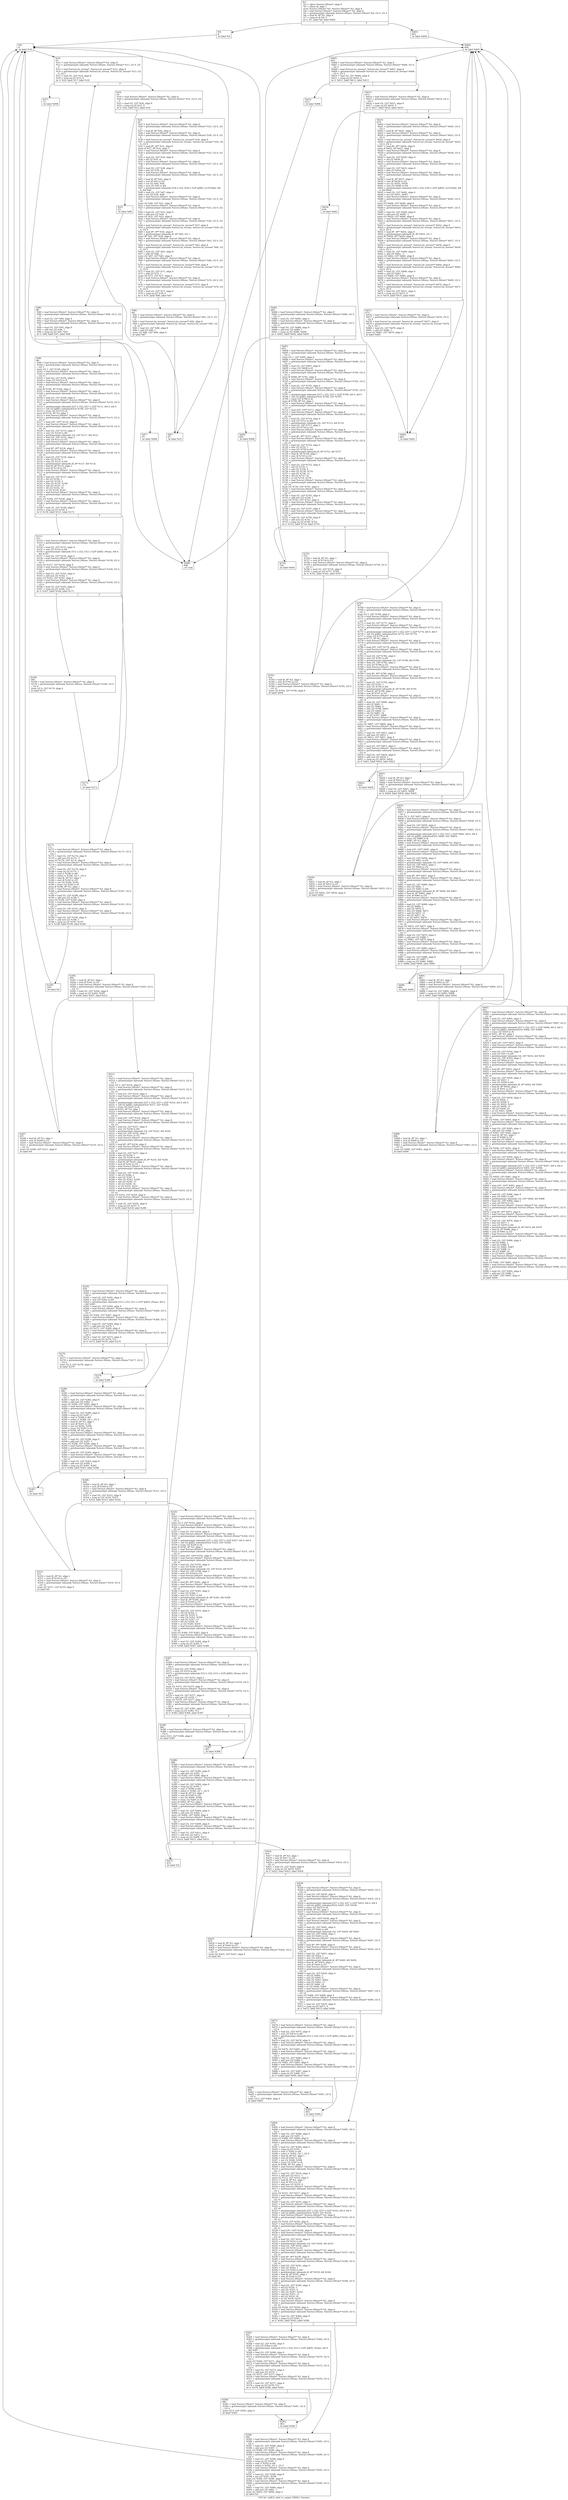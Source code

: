 digraph "CFG for 'unRLE_obuf_to_output_SMALL' function" {
	label="CFG for 'unRLE_obuf_to_output_SMALL' function";

	Node0x114fbe0 [shape=record,label="{%1:\l  %2 = alloca %struct.DState*, align 8\l  %3 = alloca i8, align 1\l  store %struct.DState* %0, %struct.DState** %2, align 8\l  %4 = load %struct.DState*, %struct.DState** %2, align 8\l  %5 = getelementptr inbounds %struct.DState, %struct.DState* %4, i32 0, i32 4\l  %6 = load i8, i8* %5, align 4\l  %7 = icmp ne i8 %6, 0\l  br i1 %7, label %8, label %603\l|{<s0>T|<s1>F}}"];
	Node0x114fbe0:s0 -> Node0x114ff30;
	Node0x114fbe0:s1 -> Node0x114ff80;
	Node0x114ff30 [shape=record,label="{%8:\l8:                                                \l  br label %9\l}"];
	Node0x114ff30 -> Node0x114fd70;
	Node0x114fd70 [shape=record,label="{%9:\l9:                                                \l  br label %10\l}"];
	Node0x114fd70 -> Node0x1150150;
	Node0x1150150 [shape=record,label="{%10:\l10:                                               \l  %11 = load %struct.DState*, %struct.DState** %2, align 8\l  %12 = getelementptr inbounds %struct.DState, %struct.DState* %11, i32 0, i32\l... 0\l  %13 = load %struct.bz_stream*, %struct.bz_stream** %12, align 8\l  %14 = getelementptr inbounds %struct.bz_stream, %struct.bz_stream* %13, i32\l... 0, i32 5\l  %15 = load i32, i32* %14, align 8\l  %16 = icmp eq i32 %15, 0\l  br i1 %16, label %17, label %18\l|{<s0>T|<s1>F}}"];
	Node0x1150150:s0 -> Node0x1151a80;
	Node0x1150150:s1 -> Node0x1151ad0;
	Node0x1151a80 [shape=record,label="{%17:\l17:                                               \l  br label %998\l}"];
	Node0x1151a80 -> Node0x1151b20;
	Node0x1151ad0 [shape=record,label="{%18:\l18:                                               \l  %19 = load %struct.DState*, %struct.DState** %2, align 8\l  %20 = getelementptr inbounds %struct.DState, %struct.DState* %19, i32 0, i32\l... 3\l  %21 = load i32, i32* %20, align 8\l  %22 = icmp eq i32 %21, 0\l  br i1 %22, label %23, label %24\l|{<s0>T|<s1>F}}"];
	Node0x1151ad0:s0 -> Node0x1151da0;
	Node0x1151ad0:s1 -> Node0x1151df0;
	Node0x1151da0 [shape=record,label="{%23:\l23:                                               \l  br label %88\l}"];
	Node0x1151da0 -> Node0x1151ed0;
	Node0x1151df0 [shape=record,label="{%24:\l24:                                               \l  %25 = load %struct.DState*, %struct.DState** %2, align 8\l  %26 = getelementptr inbounds %struct.DState, %struct.DState* %25, i32 0, i32\l... 2\l  %27 = load i8, i8* %26, align 4\l  %28 = load %struct.DState*, %struct.DState** %2, align 8\l  %29 = getelementptr inbounds %struct.DState, %struct.DState* %28, i32 0, i32\l... 0\l  %30 = load %struct.bz_stream*, %struct.bz_stream** %29, align 8\l  %31 = getelementptr inbounds %struct.bz_stream, %struct.bz_stream* %30, i32\l... 0, i32 4\l  %32 = load i8*, i8** %31, align 8\l  store i8 %27, i8* %32, align 1\l  %33 = load %struct.DState*, %struct.DState** %2, align 8\l  %34 = getelementptr inbounds %struct.DState, %struct.DState* %33, i32 0, i32\l... 25\l  %35 = load i32, i32* %34, align 8\l  %36 = shl i32 %35, 8\l  %37 = load %struct.DState*, %struct.DState** %2, align 8\l  %38 = getelementptr inbounds %struct.DState, %struct.DState* %37, i32 0, i32\l... 25\l  %39 = load i32, i32* %38, align 8\l  %40 = lshr i32 %39, 24\l  %41 = load %struct.DState*, %struct.DState** %2, align 8\l  %42 = getelementptr inbounds %struct.DState, %struct.DState* %41, i32 0, i32\l... 2\l  %43 = load i8, i8* %42, align 4\l  %44 = zext i8 %43 to i32\l  %45 = xor i32 %40, %44\l  %46 = zext i32 %45 to i64\l  %47 = getelementptr inbounds [256 x i32], [256 x i32]* @BZ2_crc32Table, i64\l... 0, i64 %46\l  %48 = load i32, i32* %47, align 4\l  %49 = xor i32 %36, %48\l  %50 = load %struct.DState*, %struct.DState** %2, align 8\l  %51 = getelementptr inbounds %struct.DState, %struct.DState* %50, i32 0, i32\l... 25\l  store i32 %49, i32* %51, align 8\l  %52 = load %struct.DState*, %struct.DState** %2, align 8\l  %53 = getelementptr inbounds %struct.DState, %struct.DState* %52, i32 0, i32\l... 3\l  %54 = load i32, i32* %53, align 8\l  %55 = add nsw i32 %54, -1\l  store i32 %55, i32* %53, align 8\l  %56 = load %struct.DState*, %struct.DState** %2, align 8\l  %57 = getelementptr inbounds %struct.DState, %struct.DState* %56, i32 0, i32\l... 0\l  %58 = load %struct.bz_stream*, %struct.bz_stream** %57, align 8\l  %59 = getelementptr inbounds %struct.bz_stream, %struct.bz_stream* %58, i32\l... 0, i32 4\l  %60 = load i8*, i8** %59, align 8\l  %61 = getelementptr inbounds i8, i8* %60, i32 1\l  store i8* %61, i8** %59, align 8\l  %62 = load %struct.DState*, %struct.DState** %2, align 8\l  %63 = getelementptr inbounds %struct.DState, %struct.DState* %62, i32 0, i32\l... 0\l  %64 = load %struct.bz_stream*, %struct.bz_stream** %63, align 8\l  %65 = getelementptr inbounds %struct.bz_stream, %struct.bz_stream* %64, i32\l... 0, i32 5\l  %66 = load i32, i32* %65, align 8\l  %67 = add i32 %66, -1\l  store i32 %67, i32* %65, align 8\l  %68 = load %struct.DState*, %struct.DState** %2, align 8\l  %69 = getelementptr inbounds %struct.DState, %struct.DState* %68, i32 0, i32\l... 0\l  %70 = load %struct.bz_stream*, %struct.bz_stream** %69, align 8\l  %71 = getelementptr inbounds %struct.bz_stream, %struct.bz_stream* %70, i32\l... 0, i32 6\l  %72 = load i32, i32* %71, align 4\l  %73 = add i32 %72, 1\l  store i32 %73, i32* %71, align 4\l  %74 = load %struct.DState*, %struct.DState** %2, align 8\l  %75 = getelementptr inbounds %struct.DState, %struct.DState* %74, i32 0, i32\l... 0\l  %76 = load %struct.bz_stream*, %struct.bz_stream** %75, align 8\l  %77 = getelementptr inbounds %struct.bz_stream, %struct.bz_stream* %76, i32\l... 0, i32 6\l  %78 = load i32, i32* %77, align 4\l  %79 = icmp eq i32 %78, 0\l  br i1 %79, label %80, label %87\l|{<s0>T|<s1>F}}"];
	Node0x1151df0:s0 -> Node0x1153c00;
	Node0x1151df0:s1 -> Node0x1153c50;
	Node0x1153c00 [shape=record,label="{%80:\l80:                                               \l  %81 = load %struct.DState*, %struct.DState** %2, align 8\l  %82 = getelementptr inbounds %struct.DState, %struct.DState* %81, i32 0, i32\l... 0\l  %83 = load %struct.bz_stream*, %struct.bz_stream** %82, align 8\l  %84 = getelementptr inbounds %struct.bz_stream, %struct.bz_stream* %83, i32\l... 0, i32 7\l  %85 = load i32, i32* %84, align 8\l  %86 = add i32 %85, 1\l  store i32 %86, i32* %84, align 8\l  br label %87\l}"];
	Node0x1153c00 -> Node0x1153c50;
	Node0x1153c50 [shape=record,label="{%87:\l87:                                               \l  br label %10\l}"];
	Node0x1153c50 -> Node0x1150150;
	Node0x1151ed0 [shape=record,label="{%88:\l88:                                               \l  %89 = load %struct.DState*, %struct.DState** %2, align 8\l  %90 = getelementptr inbounds %struct.DState, %struct.DState* %89, i32 0, i32\l... 17\l  %91 = load i32, i32* %90, align 4\l  %92 = load %struct.DState*, %struct.DState** %2, align 8\l  %93 = getelementptr inbounds %struct.DState, %struct.DState* %92, i32 0, i32\l... 51\l  %94 = load i32, i32* %93, align 8\l  %95 = add nsw i32 %94, 1\l  %96 = icmp eq i32 %91, %95\l  br i1 %96, label %97, label %98\l|{<s0>T|<s1>F}}"];
	Node0x1151ed0:s0 -> Node0x11544e0;
	Node0x1151ed0:s1 -> Node0x1154530;
	Node0x11544e0 [shape=record,label="{%97:\l97:                                               \l  br label %998\l}"];
	Node0x11544e0 -> Node0x1151b20;
	Node0x1154530 [shape=record,label="{%98:\l98:                                               \l  %99 = load %struct.DState*, %struct.DState** %2, align 8\l  %100 = getelementptr inbounds %struct.DState, %struct.DState* %99, i32 0,\l... i32 3\l  store i32 1, i32* %100, align 8\l  %101 = load %struct.DState*, %struct.DState** %2, align 8\l  %102 = getelementptr inbounds %struct.DState, %struct.DState* %101, i32 0,\l... i32 15\l  %103 = load i32, i32* %102, align 8\l  %104 = trunc i32 %103 to i8\l  %105 = load %struct.DState*, %struct.DState** %2, align 8\l  %106 = getelementptr inbounds %struct.DState, %struct.DState* %105, i32 0,\l... i32 2\l  store i8 %104, i8* %106, align 4\l  %107 = load %struct.DState*, %struct.DState** %2, align 8\l  %108 = getelementptr inbounds %struct.DState, %struct.DState* %107, i32 0,\l... i32 14\l  %109 = load i32, i32* %108, align 4\l  %110 = load %struct.DState*, %struct.DState** %2, align 8\l  %111 = getelementptr inbounds %struct.DState, %struct.DState* %110, i32 0,\l... i32 18\l  %112 = getelementptr inbounds [257 x i32], [257 x i32]* %111, i64 0, i64 0\l  %113 = call i32 @BZ2_indexIntoF(i32 %109, i32* %112)\l  %114 = trunc i32 %113 to i8\l  store i8 %114, i8* %3, align 1\l  %115 = load %struct.DState*, %struct.DState** %2, align 8\l  %116 = getelementptr inbounds %struct.DState, %struct.DState* %115, i32 0,\l... i32 21\l  %117 = load i16*, i16** %116, align 8\l  %118 = load %struct.DState*, %struct.DState** %2, align 8\l  %119 = getelementptr inbounds %struct.DState, %struct.DState* %118, i32 0,\l... i32 14\l  %120 = load i32, i32* %119, align 4\l  %121 = zext i32 %120 to i64\l  %122 = getelementptr inbounds i16, i16* %117, i64 %121\l  %123 = load i16, i16* %122, align 2\l  %124 = zext i16 %123 to i32\l  %125 = load %struct.DState*, %struct.DState** %2, align 8\l  %126 = getelementptr inbounds %struct.DState, %struct.DState* %125, i32 0,\l... i32 22\l  %127 = load i8*, i8** %126, align 8\l  %128 = load %struct.DState*, %struct.DState** %2, align 8\l  %129 = getelementptr inbounds %struct.DState, %struct.DState* %128, i32 0,\l... i32 14\l  %130 = load i32, i32* %129, align 4\l  %131 = lshr i32 %130, 1\l  %132 = zext i32 %131 to i64\l  %133 = getelementptr inbounds i8, i8* %127, i64 %132\l  %134 = load i8, i8* %133, align 1\l  %135 = zext i8 %134 to i32\l  %136 = load %struct.DState*, %struct.DState** %2, align 8\l  %137 = getelementptr inbounds %struct.DState, %struct.DState* %136, i32 0,\l... i32 14\l  %138 = load i32, i32* %137, align 4\l  %139 = shl i32 %138, 2\l  %140 = and i32 %139, 4\l  %141 = lshr i32 %135, %140\l  %142 = and i32 %141, 15\l  %143 = shl i32 %142, 16\l  %144 = or i32 %124, %143\l  %145 = load %struct.DState*, %struct.DState** %2, align 8\l  %146 = getelementptr inbounds %struct.DState, %struct.DState* %145, i32 0,\l... i32 14\l  store i32 %144, i32* %146, align 4\l  %147 = load %struct.DState*, %struct.DState** %2, align 8\l  %148 = getelementptr inbounds %struct.DState, %struct.DState* %147, i32 0,\l... i32 5\l  %149 = load i32, i32* %148, align 8\l  %150 = icmp eq i32 %149, 0\l  br i1 %150, label %151, label %172\l|{<s0>T|<s1>F}}"];
	Node0x1154530:s0 -> Node0x1156890;
	Node0x1154530:s1 -> Node0x11568e0;
	Node0x1156890 [shape=record,label="{%151:\l151:                                              \l  %152 = load %struct.DState*, %struct.DState** %2, align 8\l  %153 = getelementptr inbounds %struct.DState, %struct.DState* %152, i32 0,\l... i32 6\l  %154 = load i32, i32* %153, align 4\l  %155 = sext i32 %154 to i64\l  %156 = getelementptr inbounds [512 x i32], [512 x i32]* @BZ2_rNums, i64 0,\l... i64 %155\l  %157 = load i32, i32* %156, align 4\l  %158 = load %struct.DState*, %struct.DState** %2, align 8\l  %159 = getelementptr inbounds %struct.DState, %struct.DState* %158, i32 0,\l... i32 5\l  store i32 %157, i32* %159, align 8\l  %160 = load %struct.DState*, %struct.DState** %2, align 8\l  %161 = getelementptr inbounds %struct.DState, %struct.DState* %160, i32 0,\l... i32 6\l  %162 = load i32, i32* %161, align 4\l  %163 = add nsw i32 %162, 1\l  store i32 %163, i32* %161, align 4\l  %164 = load %struct.DState*, %struct.DState** %2, align 8\l  %165 = getelementptr inbounds %struct.DState, %struct.DState* %164, i32 0,\l... i32 6\l  %166 = load i32, i32* %165, align 4\l  %167 = icmp eq i32 %166, 512\l  br i1 %167, label %168, label %171\l|{<s0>T|<s1>F}}"];
	Node0x1156890:s0 -> Node0x1157220;
	Node0x1156890:s1 -> Node0x1157270;
	Node0x1157220 [shape=record,label="{%168:\l168:                                              \l  %169 = load %struct.DState*, %struct.DState** %2, align 8\l  %170 = getelementptr inbounds %struct.DState, %struct.DState* %169, i32 0,\l... i32 6\l  store i32 0, i32* %170, align 4\l  br label %171\l}"];
	Node0x1157220 -> Node0x1157270;
	Node0x1157270 [shape=record,label="{%171:\l171:                                              \l  br label %172\l}"];
	Node0x1157270 -> Node0x11568e0;
	Node0x11568e0 [shape=record,label="{%172:\l172:                                              \l  %173 = load %struct.DState*, %struct.DState** %2, align 8\l  %174 = getelementptr inbounds %struct.DState, %struct.DState* %173, i32 0,\l... i32 5\l  %175 = load i32, i32* %174, align 8\l  %176 = add nsw i32 %175, -1\l  store i32 %176, i32* %174, align 8\l  %177 = load %struct.DState*, %struct.DState** %2, align 8\l  %178 = getelementptr inbounds %struct.DState, %struct.DState* %177, i32 0,\l... i32 5\l  %179 = load i32, i32* %178, align 8\l  %180 = icmp eq i32 %179, 1\l  %181 = zext i1 %180 to i64\l  %182 = select i1 %180, i32 1, i32 0\l  %183 = load i8, i8* %3, align 1\l  %184 = zext i8 %183 to i32\l  %185 = xor i32 %184, %182\l  %186 = trunc i32 %185 to i8\l  store i8 %186, i8* %3, align 1\l  %187 = load %struct.DState*, %struct.DState** %2, align 8\l  %188 = getelementptr inbounds %struct.DState, %struct.DState* %187, i32 0,\l... i32 17\l  %189 = load i32, i32* %188, align 4\l  %190 = add nsw i32 %189, 1\l  store i32 %190, i32* %188, align 4\l  %191 = load %struct.DState*, %struct.DState** %2, align 8\l  %192 = getelementptr inbounds %struct.DState, %struct.DState* %191, i32 0,\l... i32 17\l  %193 = load i32, i32* %192, align 4\l  %194 = load %struct.DState*, %struct.DState** %2, align 8\l  %195 = getelementptr inbounds %struct.DState, %struct.DState* %194, i32 0,\l... i32 51\l  %196 = load i32, i32* %195, align 8\l  %197 = add nsw i32 %196, 1\l  %198 = icmp eq i32 %193, %197\l  br i1 %198, label %199, label %200\l|{<s0>T|<s1>F}}"];
	Node0x11568e0:s0 -> Node0x11582a0;
	Node0x11568e0:s1 -> Node0x11582f0;
	Node0x11582a0 [shape=record,label="{%199:\l199:                                              \l  br label %9\l}"];
	Node0x11582a0 -> Node0x114fd70;
	Node0x11582f0 [shape=record,label="{%200:\l200:                                              \l  %201 = load i8, i8* %3, align 1\l  %202 = zext i8 %201 to i32\l  %203 = load %struct.DState*, %struct.DState** %2, align 8\l  %204 = getelementptr inbounds %struct.DState, %struct.DState* %203, i32 0,\l... i32 15\l  %205 = load i32, i32* %204, align 8\l  %206 = icmp ne i32 %202, %205\l  br i1 %206, label %207, label %212\l|{<s0>T|<s1>F}}"];
	Node0x11582f0:s0 -> Node0x11586c0;
	Node0x11582f0:s1 -> Node0x1158710;
	Node0x11586c0 [shape=record,label="{%207:\l207:                                              \l  %208 = load i8, i8* %3, align 1\l  %209 = zext i8 %208 to i32\l  %210 = load %struct.DState*, %struct.DState** %2, align 8\l  %211 = getelementptr inbounds %struct.DState, %struct.DState* %210, i32 0,\l... i32 15\l  store i32 %209, i32* %211, align 8\l  br label %9\l}"];
	Node0x11586c0 -> Node0x114fd70;
	Node0x1158710 [shape=record,label="{%212:\l212:                                              \l  %213 = load %struct.DState*, %struct.DState** %2, align 8\l  %214 = getelementptr inbounds %struct.DState, %struct.DState* %213, i32 0,\l... i32 3\l  store i32 2, i32* %214, align 8\l  %215 = load %struct.DState*, %struct.DState** %2, align 8\l  %216 = getelementptr inbounds %struct.DState, %struct.DState* %215, i32 0,\l... i32 14\l  %217 = load i32, i32* %216, align 4\l  %218 = load %struct.DState*, %struct.DState** %2, align 8\l  %219 = getelementptr inbounds %struct.DState, %struct.DState* %218, i32 0,\l... i32 18\l  %220 = getelementptr inbounds [257 x i32], [257 x i32]* %219, i64 0, i64 0\l  %221 = call i32 @BZ2_indexIntoF(i32 %217, i32* %220)\l  %222 = trunc i32 %221 to i8\l  store i8 %222, i8* %3, align 1\l  %223 = load %struct.DState*, %struct.DState** %2, align 8\l  %224 = getelementptr inbounds %struct.DState, %struct.DState* %223, i32 0,\l... i32 21\l  %225 = load i16*, i16** %224, align 8\l  %226 = load %struct.DState*, %struct.DState** %2, align 8\l  %227 = getelementptr inbounds %struct.DState, %struct.DState* %226, i32 0,\l... i32 14\l  %228 = load i32, i32* %227, align 4\l  %229 = zext i32 %228 to i64\l  %230 = getelementptr inbounds i16, i16* %225, i64 %229\l  %231 = load i16, i16* %230, align 2\l  %232 = zext i16 %231 to i32\l  %233 = load %struct.DState*, %struct.DState** %2, align 8\l  %234 = getelementptr inbounds %struct.DState, %struct.DState* %233, i32 0,\l... i32 22\l  %235 = load i8*, i8** %234, align 8\l  %236 = load %struct.DState*, %struct.DState** %2, align 8\l  %237 = getelementptr inbounds %struct.DState, %struct.DState* %236, i32 0,\l... i32 14\l  %238 = load i32, i32* %237, align 4\l  %239 = lshr i32 %238, 1\l  %240 = zext i32 %239 to i64\l  %241 = getelementptr inbounds i8, i8* %235, i64 %240\l  %242 = load i8, i8* %241, align 1\l  %243 = zext i8 %242 to i32\l  %244 = load %struct.DState*, %struct.DState** %2, align 8\l  %245 = getelementptr inbounds %struct.DState, %struct.DState* %244, i32 0,\l... i32 14\l  %246 = load i32, i32* %245, align 4\l  %247 = shl i32 %246, 2\l  %248 = and i32 %247, 4\l  %249 = lshr i32 %243, %248\l  %250 = and i32 %249, 15\l  %251 = shl i32 %250, 16\l  %252 = or i32 %232, %251\l  %253 = load %struct.DState*, %struct.DState** %2, align 8\l  %254 = getelementptr inbounds %struct.DState, %struct.DState* %253, i32 0,\l... i32 14\l  store i32 %252, i32* %254, align 4\l  %255 = load %struct.DState*, %struct.DState** %2, align 8\l  %256 = getelementptr inbounds %struct.DState, %struct.DState* %255, i32 0,\l... i32 5\l  %257 = load i32, i32* %256, align 8\l  %258 = icmp eq i32 %257, 0\l  br i1 %258, label %259, label %280\l|{<s0>T|<s1>F}}"];
	Node0x1158710:s0 -> Node0x11556f0;
	Node0x1158710:s1 -> Node0x1155740;
	Node0x11556f0 [shape=record,label="{%259:\l259:                                              \l  %260 = load %struct.DState*, %struct.DState** %2, align 8\l  %261 = getelementptr inbounds %struct.DState, %struct.DState* %260, i32 0,\l... i32 6\l  %262 = load i32, i32* %261, align 4\l  %263 = sext i32 %262 to i64\l  %264 = getelementptr inbounds [512 x i32], [512 x i32]* @BZ2_rNums, i64 0,\l... i64 %263\l  %265 = load i32, i32* %264, align 4\l  %266 = load %struct.DState*, %struct.DState** %2, align 8\l  %267 = getelementptr inbounds %struct.DState, %struct.DState* %266, i32 0,\l... i32 5\l  store i32 %265, i32* %267, align 8\l  %268 = load %struct.DState*, %struct.DState** %2, align 8\l  %269 = getelementptr inbounds %struct.DState, %struct.DState* %268, i32 0,\l... i32 6\l  %270 = load i32, i32* %269, align 4\l  %271 = add nsw i32 %270, 1\l  store i32 %271, i32* %269, align 4\l  %272 = load %struct.DState*, %struct.DState** %2, align 8\l  %273 = getelementptr inbounds %struct.DState, %struct.DState* %272, i32 0,\l... i32 6\l  %274 = load i32, i32* %273, align 4\l  %275 = icmp eq i32 %274, 512\l  br i1 %275, label %276, label %279\l|{<s0>T|<s1>F}}"];
	Node0x11556f0:s0 -> Node0x115b2f0;
	Node0x11556f0:s1 -> Node0x115b340;
	Node0x115b2f0 [shape=record,label="{%276:\l276:                                              \l  %277 = load %struct.DState*, %struct.DState** %2, align 8\l  %278 = getelementptr inbounds %struct.DState, %struct.DState* %277, i32 0,\l... i32 6\l  store i32 0, i32* %278, align 4\l  br label %279\l}"];
	Node0x115b2f0 -> Node0x115b340;
	Node0x115b340 [shape=record,label="{%279:\l279:                                              \l  br label %280\l}"];
	Node0x115b340 -> Node0x1155740;
	Node0x1155740 [shape=record,label="{%280:\l280:                                              \l  %281 = load %struct.DState*, %struct.DState** %2, align 8\l  %282 = getelementptr inbounds %struct.DState, %struct.DState* %281, i32 0,\l... i32 5\l  %283 = load i32, i32* %282, align 8\l  %284 = add nsw i32 %283, -1\l  store i32 %284, i32* %282, align 8\l  %285 = load %struct.DState*, %struct.DState** %2, align 8\l  %286 = getelementptr inbounds %struct.DState, %struct.DState* %285, i32 0,\l... i32 5\l  %287 = load i32, i32* %286, align 8\l  %288 = icmp eq i32 %287, 1\l  %289 = zext i1 %288 to i64\l  %290 = select i1 %288, i32 1, i32 0\l  %291 = load i8, i8* %3, align 1\l  %292 = zext i8 %291 to i32\l  %293 = xor i32 %292, %290\l  %294 = trunc i32 %293 to i8\l  store i8 %294, i8* %3, align 1\l  %295 = load %struct.DState*, %struct.DState** %2, align 8\l  %296 = getelementptr inbounds %struct.DState, %struct.DState* %295, i32 0,\l... i32 17\l  %297 = load i32, i32* %296, align 4\l  %298 = add nsw i32 %297, 1\l  store i32 %298, i32* %296, align 4\l  %299 = load %struct.DState*, %struct.DState** %2, align 8\l  %300 = getelementptr inbounds %struct.DState, %struct.DState* %299, i32 0,\l... i32 17\l  %301 = load i32, i32* %300, align 4\l  %302 = load %struct.DState*, %struct.DState** %2, align 8\l  %303 = getelementptr inbounds %struct.DState, %struct.DState* %302, i32 0,\l... i32 51\l  %304 = load i32, i32* %303, align 8\l  %305 = add nsw i32 %304, 1\l  %306 = icmp eq i32 %301, %305\l  br i1 %306, label %307, label %308\l|{<s0>T|<s1>F}}"];
	Node0x1155740:s0 -> Node0x115c370;
	Node0x1155740:s1 -> Node0x115c3c0;
	Node0x115c370 [shape=record,label="{%307:\l307:                                              \l  br label %9\l}"];
	Node0x115c370 -> Node0x114fd70;
	Node0x115c3c0 [shape=record,label="{%308:\l308:                                              \l  %309 = load i8, i8* %3, align 1\l  %310 = zext i8 %309 to i32\l  %311 = load %struct.DState*, %struct.DState** %2, align 8\l  %312 = getelementptr inbounds %struct.DState, %struct.DState* %311, i32 0,\l... i32 15\l  %313 = load i32, i32* %312, align 8\l  %314 = icmp ne i32 %310, %313\l  br i1 %314, label %315, label %320\l|{<s0>T|<s1>F}}"];
	Node0x115c3c0:s0 -> Node0x115c790;
	Node0x115c3c0:s1 -> Node0x115c7e0;
	Node0x115c790 [shape=record,label="{%315:\l315:                                              \l  %316 = load i8, i8* %3, align 1\l  %317 = zext i8 %316 to i32\l  %318 = load %struct.DState*, %struct.DState** %2, align 8\l  %319 = getelementptr inbounds %struct.DState, %struct.DState* %318, i32 0,\l... i32 15\l  store i32 %317, i32* %319, align 8\l  br label %9\l}"];
	Node0x115c790 -> Node0x114fd70;
	Node0x115c7e0 [shape=record,label="{%320:\l320:                                              \l  %321 = load %struct.DState*, %struct.DState** %2, align 8\l  %322 = getelementptr inbounds %struct.DState, %struct.DState* %321, i32 0,\l... i32 3\l  store i32 3, i32* %322, align 8\l  %323 = load %struct.DState*, %struct.DState** %2, align 8\l  %324 = getelementptr inbounds %struct.DState, %struct.DState* %323, i32 0,\l... i32 14\l  %325 = load i32, i32* %324, align 4\l  %326 = load %struct.DState*, %struct.DState** %2, align 8\l  %327 = getelementptr inbounds %struct.DState, %struct.DState* %326, i32 0,\l... i32 18\l  %328 = getelementptr inbounds [257 x i32], [257 x i32]* %327, i64 0, i64 0\l  %329 = call i32 @BZ2_indexIntoF(i32 %325, i32* %328)\l  %330 = trunc i32 %329 to i8\l  store i8 %330, i8* %3, align 1\l  %331 = load %struct.DState*, %struct.DState** %2, align 8\l  %332 = getelementptr inbounds %struct.DState, %struct.DState* %331, i32 0,\l... i32 21\l  %333 = load i16*, i16** %332, align 8\l  %334 = load %struct.DState*, %struct.DState** %2, align 8\l  %335 = getelementptr inbounds %struct.DState, %struct.DState* %334, i32 0,\l... i32 14\l  %336 = load i32, i32* %335, align 4\l  %337 = zext i32 %336 to i64\l  %338 = getelementptr inbounds i16, i16* %333, i64 %337\l  %339 = load i16, i16* %338, align 2\l  %340 = zext i16 %339 to i32\l  %341 = load %struct.DState*, %struct.DState** %2, align 8\l  %342 = getelementptr inbounds %struct.DState, %struct.DState* %341, i32 0,\l... i32 22\l  %343 = load i8*, i8** %342, align 8\l  %344 = load %struct.DState*, %struct.DState** %2, align 8\l  %345 = getelementptr inbounds %struct.DState, %struct.DState* %344, i32 0,\l... i32 14\l  %346 = load i32, i32* %345, align 4\l  %347 = lshr i32 %346, 1\l  %348 = zext i32 %347 to i64\l  %349 = getelementptr inbounds i8, i8* %343, i64 %348\l  %350 = load i8, i8* %349, align 1\l  %351 = zext i8 %350 to i32\l  %352 = load %struct.DState*, %struct.DState** %2, align 8\l  %353 = getelementptr inbounds %struct.DState, %struct.DState* %352, i32 0,\l... i32 14\l  %354 = load i32, i32* %353, align 4\l  %355 = shl i32 %354, 2\l  %356 = and i32 %355, 4\l  %357 = lshr i32 %351, %356\l  %358 = and i32 %357, 15\l  %359 = shl i32 %358, 16\l  %360 = or i32 %340, %359\l  %361 = load %struct.DState*, %struct.DState** %2, align 8\l  %362 = getelementptr inbounds %struct.DState, %struct.DState* %361, i32 0,\l... i32 14\l  store i32 %360, i32* %362, align 4\l  %363 = load %struct.DState*, %struct.DState** %2, align 8\l  %364 = getelementptr inbounds %struct.DState, %struct.DState* %363, i32 0,\l... i32 5\l  %365 = load i32, i32* %364, align 8\l  %366 = icmp eq i32 %365, 0\l  br i1 %366, label %367, label %388\l|{<s0>T|<s1>F}}"];
	Node0x115c7e0:s0 -> Node0x115e230;
	Node0x115c7e0:s1 -> Node0x115e280;
	Node0x115e230 [shape=record,label="{%367:\l367:                                              \l  %368 = load %struct.DState*, %struct.DState** %2, align 8\l  %369 = getelementptr inbounds %struct.DState, %struct.DState* %368, i32 0,\l... i32 6\l  %370 = load i32, i32* %369, align 4\l  %371 = sext i32 %370 to i64\l  %372 = getelementptr inbounds [512 x i32], [512 x i32]* @BZ2_rNums, i64 0,\l... i64 %371\l  %373 = load i32, i32* %372, align 4\l  %374 = load %struct.DState*, %struct.DState** %2, align 8\l  %375 = getelementptr inbounds %struct.DState, %struct.DState* %374, i32 0,\l... i32 5\l  store i32 %373, i32* %375, align 8\l  %376 = load %struct.DState*, %struct.DState** %2, align 8\l  %377 = getelementptr inbounds %struct.DState, %struct.DState* %376, i32 0,\l... i32 6\l  %378 = load i32, i32* %377, align 4\l  %379 = add nsw i32 %378, 1\l  store i32 %379, i32* %377, align 4\l  %380 = load %struct.DState*, %struct.DState** %2, align 8\l  %381 = getelementptr inbounds %struct.DState, %struct.DState* %380, i32 0,\l... i32 6\l  %382 = load i32, i32* %381, align 4\l  %383 = icmp eq i32 %382, 512\l  br i1 %383, label %384, label %387\l|{<s0>T|<s1>F}}"];
	Node0x115e230:s0 -> Node0x115ebc0;
	Node0x115e230:s1 -> Node0x115ec10;
	Node0x115ebc0 [shape=record,label="{%384:\l384:                                              \l  %385 = load %struct.DState*, %struct.DState** %2, align 8\l  %386 = getelementptr inbounds %struct.DState, %struct.DState* %385, i32 0,\l... i32 6\l  store i32 0, i32* %386, align 4\l  br label %387\l}"];
	Node0x115ebc0 -> Node0x115ec10;
	Node0x115ec10 [shape=record,label="{%387:\l387:                                              \l  br label %388\l}"];
	Node0x115ec10 -> Node0x115e280;
	Node0x115e280 [shape=record,label="{%388:\l388:                                              \l  %389 = load %struct.DState*, %struct.DState** %2, align 8\l  %390 = getelementptr inbounds %struct.DState, %struct.DState* %389, i32 0,\l... i32 5\l  %391 = load i32, i32* %390, align 8\l  %392 = add nsw i32 %391, -1\l  store i32 %392, i32* %390, align 8\l  %393 = load %struct.DState*, %struct.DState** %2, align 8\l  %394 = getelementptr inbounds %struct.DState, %struct.DState* %393, i32 0,\l... i32 5\l  %395 = load i32, i32* %394, align 8\l  %396 = icmp eq i32 %395, 1\l  %397 = zext i1 %396 to i64\l  %398 = select i1 %396, i32 1, i32 0\l  %399 = load i8, i8* %3, align 1\l  %400 = zext i8 %399 to i32\l  %401 = xor i32 %400, %398\l  %402 = trunc i32 %401 to i8\l  store i8 %402, i8* %3, align 1\l  %403 = load %struct.DState*, %struct.DState** %2, align 8\l  %404 = getelementptr inbounds %struct.DState, %struct.DState* %403, i32 0,\l... i32 17\l  %405 = load i32, i32* %404, align 4\l  %406 = add nsw i32 %405, 1\l  store i32 %406, i32* %404, align 4\l  %407 = load %struct.DState*, %struct.DState** %2, align 8\l  %408 = getelementptr inbounds %struct.DState, %struct.DState* %407, i32 0,\l... i32 17\l  %409 = load i32, i32* %408, align 4\l  %410 = load %struct.DState*, %struct.DState** %2, align 8\l  %411 = getelementptr inbounds %struct.DState, %struct.DState* %410, i32 0,\l... i32 51\l  %412 = load i32, i32* %411, align 8\l  %413 = add nsw i32 %412, 1\l  %414 = icmp eq i32 %409, %413\l  br i1 %414, label %415, label %416\l|{<s0>T|<s1>F}}"];
	Node0x115e280:s0 -> Node0x115fc40;
	Node0x115e280:s1 -> Node0x115fc90;
	Node0x115fc40 [shape=record,label="{%415:\l415:                                              \l  br label %9\l}"];
	Node0x115fc40 -> Node0x114fd70;
	Node0x115fc90 [shape=record,label="{%416:\l416:                                              \l  %417 = load i8, i8* %3, align 1\l  %418 = zext i8 %417 to i32\l  %419 = load %struct.DState*, %struct.DState** %2, align 8\l  %420 = getelementptr inbounds %struct.DState, %struct.DState* %419, i32 0,\l... i32 15\l  %421 = load i32, i32* %420, align 8\l  %422 = icmp ne i32 %418, %421\l  br i1 %422, label %423, label %428\l|{<s0>T|<s1>F}}"];
	Node0x115fc90:s0 -> Node0x1160060;
	Node0x115fc90:s1 -> Node0x11600b0;
	Node0x1160060 [shape=record,label="{%423:\l423:                                              \l  %424 = load i8, i8* %3, align 1\l  %425 = zext i8 %424 to i32\l  %426 = load %struct.DState*, %struct.DState** %2, align 8\l  %427 = getelementptr inbounds %struct.DState, %struct.DState* %426, i32 0,\l... i32 15\l  store i32 %425, i32* %427, align 8\l  br label %9\l}"];
	Node0x1160060 -> Node0x114fd70;
	Node0x11600b0 [shape=record,label="{%428:\l428:                                              \l  %429 = load %struct.DState*, %struct.DState** %2, align 8\l  %430 = getelementptr inbounds %struct.DState, %struct.DState* %429, i32 0,\l... i32 14\l  %431 = load i32, i32* %430, align 4\l  %432 = load %struct.DState*, %struct.DState** %2, align 8\l  %433 = getelementptr inbounds %struct.DState, %struct.DState* %432, i32 0,\l... i32 18\l  %434 = getelementptr inbounds [257 x i32], [257 x i32]* %433, i64 0, i64 0\l  %435 = call i32 @BZ2_indexIntoF(i32 %431, i32* %434)\l  %436 = trunc i32 %435 to i8\l  store i8 %436, i8* %3, align 1\l  %437 = load %struct.DState*, %struct.DState** %2, align 8\l  %438 = getelementptr inbounds %struct.DState, %struct.DState* %437, i32 0,\l... i32 21\l  %439 = load i16*, i16** %438, align 8\l  %440 = load %struct.DState*, %struct.DState** %2, align 8\l  %441 = getelementptr inbounds %struct.DState, %struct.DState* %440, i32 0,\l... i32 14\l  %442 = load i32, i32* %441, align 4\l  %443 = zext i32 %442 to i64\l  %444 = getelementptr inbounds i16, i16* %439, i64 %443\l  %445 = load i16, i16* %444, align 2\l  %446 = zext i16 %445 to i32\l  %447 = load %struct.DState*, %struct.DState** %2, align 8\l  %448 = getelementptr inbounds %struct.DState, %struct.DState* %447, i32 0,\l... i32 22\l  %449 = load i8*, i8** %448, align 8\l  %450 = load %struct.DState*, %struct.DState** %2, align 8\l  %451 = getelementptr inbounds %struct.DState, %struct.DState* %450, i32 0,\l... i32 14\l  %452 = load i32, i32* %451, align 4\l  %453 = lshr i32 %452, 1\l  %454 = zext i32 %453 to i64\l  %455 = getelementptr inbounds i8, i8* %449, i64 %454\l  %456 = load i8, i8* %455, align 1\l  %457 = zext i8 %456 to i32\l  %458 = load %struct.DState*, %struct.DState** %2, align 8\l  %459 = getelementptr inbounds %struct.DState, %struct.DState* %458, i32 0,\l... i32 14\l  %460 = load i32, i32* %459, align 4\l  %461 = shl i32 %460, 2\l  %462 = and i32 %461, 4\l  %463 = lshr i32 %457, %462\l  %464 = and i32 %463, 15\l  %465 = shl i32 %464, 16\l  %466 = or i32 %446, %465\l  %467 = load %struct.DState*, %struct.DState** %2, align 8\l  %468 = getelementptr inbounds %struct.DState, %struct.DState* %467, i32 0,\l... i32 14\l  store i32 %466, i32* %468, align 4\l  %469 = load %struct.DState*, %struct.DState** %2, align 8\l  %470 = getelementptr inbounds %struct.DState, %struct.DState* %469, i32 0,\l... i32 5\l  %471 = load i32, i32* %470, align 8\l  %472 = icmp eq i32 %471, 0\l  br i1 %472, label %473, label %494\l|{<s0>T|<s1>F}}"];
	Node0x11600b0:s0 -> Node0x1161980;
	Node0x11600b0:s1 -> Node0x11619d0;
	Node0x1161980 [shape=record,label="{%473:\l473:                                              \l  %474 = load %struct.DState*, %struct.DState** %2, align 8\l  %475 = getelementptr inbounds %struct.DState, %struct.DState* %474, i32 0,\l... i32 6\l  %476 = load i32, i32* %475, align 4\l  %477 = sext i32 %476 to i64\l  %478 = getelementptr inbounds [512 x i32], [512 x i32]* @BZ2_rNums, i64 0,\l... i64 %477\l  %479 = load i32, i32* %478, align 4\l  %480 = load %struct.DState*, %struct.DState** %2, align 8\l  %481 = getelementptr inbounds %struct.DState, %struct.DState* %480, i32 0,\l... i32 5\l  store i32 %479, i32* %481, align 8\l  %482 = load %struct.DState*, %struct.DState** %2, align 8\l  %483 = getelementptr inbounds %struct.DState, %struct.DState* %482, i32 0,\l... i32 6\l  %484 = load i32, i32* %483, align 4\l  %485 = add nsw i32 %484, 1\l  store i32 %485, i32* %483, align 4\l  %486 = load %struct.DState*, %struct.DState** %2, align 8\l  %487 = getelementptr inbounds %struct.DState, %struct.DState* %486, i32 0,\l... i32 6\l  %488 = load i32, i32* %487, align 4\l  %489 = icmp eq i32 %488, 512\l  br i1 %489, label %490, label %493\l|{<s0>T|<s1>F}}"];
	Node0x1161980:s0 -> Node0x1162310;
	Node0x1161980:s1 -> Node0x1162360;
	Node0x1162310 [shape=record,label="{%490:\l490:                                              \l  %491 = load %struct.DState*, %struct.DState** %2, align 8\l  %492 = getelementptr inbounds %struct.DState, %struct.DState* %491, i32 0,\l... i32 6\l  store i32 0, i32* %492, align 4\l  br label %493\l}"];
	Node0x1162310 -> Node0x1162360;
	Node0x1162360 [shape=record,label="{%493:\l493:                                              \l  br label %494\l}"];
	Node0x1162360 -> Node0x11619d0;
	Node0x11619d0 [shape=record,label="{%494:\l494:                                              \l  %495 = load %struct.DState*, %struct.DState** %2, align 8\l  %496 = getelementptr inbounds %struct.DState, %struct.DState* %495, i32 0,\l... i32 5\l  %497 = load i32, i32* %496, align 8\l  %498 = add nsw i32 %497, -1\l  store i32 %498, i32* %496, align 8\l  %499 = load %struct.DState*, %struct.DState** %2, align 8\l  %500 = getelementptr inbounds %struct.DState, %struct.DState* %499, i32 0,\l... i32 5\l  %501 = load i32, i32* %500, align 8\l  %502 = icmp eq i32 %501, 1\l  %503 = zext i1 %502 to i64\l  %504 = select i1 %502, i32 1, i32 0\l  %505 = load i8, i8* %3, align 1\l  %506 = zext i8 %505 to i32\l  %507 = xor i32 %506, %504\l  %508 = trunc i32 %507 to i8\l  store i8 %508, i8* %3, align 1\l  %509 = load %struct.DState*, %struct.DState** %2, align 8\l  %510 = getelementptr inbounds %struct.DState, %struct.DState* %509, i32 0,\l... i32 17\l  %511 = load i32, i32* %510, align 4\l  %512 = add nsw i32 %511, 1\l  store i32 %512, i32* %510, align 4\l  %513 = load i8, i8* %3, align 1\l  %514 = zext i8 %513 to i32\l  %515 = add nsw i32 %514, 4\l  %516 = load %struct.DState*, %struct.DState** %2, align 8\l  %517 = getelementptr inbounds %struct.DState, %struct.DState* %516, i32 0,\l... i32 3\l  store i32 %515, i32* %517, align 8\l  %518 = load %struct.DState*, %struct.DState** %2, align 8\l  %519 = getelementptr inbounds %struct.DState, %struct.DState* %518, i32 0,\l... i32 14\l  %520 = load i32, i32* %519, align 4\l  %521 = load %struct.DState*, %struct.DState** %2, align 8\l  %522 = getelementptr inbounds %struct.DState, %struct.DState* %521, i32 0,\l... i32 18\l  %523 = getelementptr inbounds [257 x i32], [257 x i32]* %522, i64 0, i64 0\l  %524 = call i32 @BZ2_indexIntoF(i32 %520, i32* %523)\l  %525 = load %struct.DState*, %struct.DState** %2, align 8\l  %526 = getelementptr inbounds %struct.DState, %struct.DState* %525, i32 0,\l... i32 15\l  store i32 %524, i32* %526, align 8\l  %527 = load %struct.DState*, %struct.DState** %2, align 8\l  %528 = getelementptr inbounds %struct.DState, %struct.DState* %527, i32 0,\l... i32 21\l  %529 = load i16*, i16** %528, align 8\l  %530 = load %struct.DState*, %struct.DState** %2, align 8\l  %531 = getelementptr inbounds %struct.DState, %struct.DState* %530, i32 0,\l... i32 14\l  %532 = load i32, i32* %531, align 4\l  %533 = zext i32 %532 to i64\l  %534 = getelementptr inbounds i16, i16* %529, i64 %533\l  %535 = load i16, i16* %534, align 2\l  %536 = zext i16 %535 to i32\l  %537 = load %struct.DState*, %struct.DState** %2, align 8\l  %538 = getelementptr inbounds %struct.DState, %struct.DState* %537, i32 0,\l... i32 22\l  %539 = load i8*, i8** %538, align 8\l  %540 = load %struct.DState*, %struct.DState** %2, align 8\l  %541 = getelementptr inbounds %struct.DState, %struct.DState* %540, i32 0,\l... i32 14\l  %542 = load i32, i32* %541, align 4\l  %543 = lshr i32 %542, 1\l  %544 = zext i32 %543 to i64\l  %545 = getelementptr inbounds i8, i8* %539, i64 %544\l  %546 = load i8, i8* %545, align 1\l  %547 = zext i8 %546 to i32\l  %548 = load %struct.DState*, %struct.DState** %2, align 8\l  %549 = getelementptr inbounds %struct.DState, %struct.DState* %548, i32 0,\l... i32 14\l  %550 = load i32, i32* %549, align 4\l  %551 = shl i32 %550, 2\l  %552 = and i32 %551, 4\l  %553 = lshr i32 %547, %552\l  %554 = and i32 %553, 15\l  %555 = shl i32 %554, 16\l  %556 = or i32 %536, %555\l  %557 = load %struct.DState*, %struct.DState** %2, align 8\l  %558 = getelementptr inbounds %struct.DState, %struct.DState* %557, i32 0,\l... i32 14\l  store i32 %556, i32* %558, align 4\l  %559 = load %struct.DState*, %struct.DState** %2, align 8\l  %560 = getelementptr inbounds %struct.DState, %struct.DState* %559, i32 0,\l... i32 5\l  %561 = load i32, i32* %560, align 8\l  %562 = icmp eq i32 %561, 0\l  br i1 %562, label %563, label %584\l|{<s0>T|<s1>F}}"];
	Node0x11619d0:s0 -> Node0x115b050;
	Node0x11619d0:s1 -> Node0x11658e0;
	Node0x115b050 [shape=record,label="{%563:\l563:                                              \l  %564 = load %struct.DState*, %struct.DState** %2, align 8\l  %565 = getelementptr inbounds %struct.DState, %struct.DState* %564, i32 0,\l... i32 6\l  %566 = load i32, i32* %565, align 4\l  %567 = sext i32 %566 to i64\l  %568 = getelementptr inbounds [512 x i32], [512 x i32]* @BZ2_rNums, i64 0,\l... i64 %567\l  %569 = load i32, i32* %568, align 4\l  %570 = load %struct.DState*, %struct.DState** %2, align 8\l  %571 = getelementptr inbounds %struct.DState, %struct.DState* %570, i32 0,\l... i32 5\l  store i32 %569, i32* %571, align 8\l  %572 = load %struct.DState*, %struct.DState** %2, align 8\l  %573 = getelementptr inbounds %struct.DState, %struct.DState* %572, i32 0,\l... i32 6\l  %574 = load i32, i32* %573, align 4\l  %575 = add nsw i32 %574, 1\l  store i32 %575, i32* %573, align 4\l  %576 = load %struct.DState*, %struct.DState** %2, align 8\l  %577 = getelementptr inbounds %struct.DState, %struct.DState* %576, i32 0,\l... i32 6\l  %578 = load i32, i32* %577, align 4\l  %579 = icmp eq i32 %578, 512\l  br i1 %579, label %580, label %583\l|{<s0>T|<s1>F}}"];
	Node0x115b050:s0 -> Node0x1166220;
	Node0x115b050:s1 -> Node0x1166270;
	Node0x1166220 [shape=record,label="{%580:\l580:                                              \l  %581 = load %struct.DState*, %struct.DState** %2, align 8\l  %582 = getelementptr inbounds %struct.DState, %struct.DState* %581, i32 0,\l... i32 6\l  store i32 0, i32* %582, align 4\l  br label %583\l}"];
	Node0x1166220 -> Node0x1166270;
	Node0x1166270 [shape=record,label="{%583:\l583:                                              \l  br label %584\l}"];
	Node0x1166270 -> Node0x11658e0;
	Node0x11658e0 [shape=record,label="{%584:\l584:                                              \l  %585 = load %struct.DState*, %struct.DState** %2, align 8\l  %586 = getelementptr inbounds %struct.DState, %struct.DState* %585, i32 0,\l... i32 5\l  %587 = load i32, i32* %586, align 8\l  %588 = add nsw i32 %587, -1\l  store i32 %588, i32* %586, align 8\l  %589 = load %struct.DState*, %struct.DState** %2, align 8\l  %590 = getelementptr inbounds %struct.DState, %struct.DState* %589, i32 0,\l... i32 5\l  %591 = load i32, i32* %590, align 8\l  %592 = icmp eq i32 %591, 1\l  %593 = zext i1 %592 to i64\l  %594 = select i1 %592, i32 1, i32 0\l  %595 = load %struct.DState*, %struct.DState** %2, align 8\l  %596 = getelementptr inbounds %struct.DState, %struct.DState* %595, i32 0,\l... i32 15\l  %597 = load i32, i32* %596, align 8\l  %598 = xor i32 %597, %594\l  store i32 %598, i32* %596, align 8\l  %599 = load %struct.DState*, %struct.DState** %2, align 8\l  %600 = getelementptr inbounds %struct.DState, %struct.DState* %599, i32 0,\l... i32 17\l  %601 = load i32, i32* %600, align 4\l  %602 = add nsw i32 %601, 1\l  store i32 %602, i32* %600, align 4\l  br label %9\l}"];
	Node0x11658e0 -> Node0x114fd70;
	Node0x114ff80 [shape=record,label="{%603:\l603:                                              \l  br label %604\l}"];
	Node0x114ff80 -> Node0x1166fa0;
	Node0x1166fa0 [shape=record,label="{%604:\l604:                                              \l  br label %605\l}"];
	Node0x1166fa0 -> Node0x1167050;
	Node0x1167050 [shape=record,label="{%605:\l605:                                              \l  %606 = load %struct.DState*, %struct.DState** %2, align 8\l  %607 = getelementptr inbounds %struct.DState, %struct.DState* %606, i32 0,\l... i32 0\l  %608 = load %struct.bz_stream*, %struct.bz_stream** %607, align 8\l  %609 = getelementptr inbounds %struct.bz_stream, %struct.bz_stream* %608,\l... i32 0, i32 5\l  %610 = load i32, i32* %609, align 8\l  %611 = icmp eq i32 %610, 0\l  br i1 %611, label %612, label %613\l|{<s0>T|<s1>F}}"];
	Node0x1167050:s0 -> Node0x11673d0;
	Node0x1167050:s1 -> Node0x1167420;
	Node0x11673d0 [shape=record,label="{%612:\l612:                                              \l  br label %998\l}"];
	Node0x11673d0 -> Node0x1151b20;
	Node0x1167420 [shape=record,label="{%613:\l613:                                              \l  %614 = load %struct.DState*, %struct.DState** %2, align 8\l  %615 = getelementptr inbounds %struct.DState, %struct.DState* %614, i32 0,\l... i32 3\l  %616 = load i32, i32* %615, align 8\l  %617 = icmp eq i32 %616, 0\l  br i1 %617, label %618, label %619\l|{<s0>T|<s1>F}}"];
	Node0x1167420:s0 -> Node0x1167730;
	Node0x1167420:s1 -> Node0x1167780;
	Node0x1167730 [shape=record,label="{%618:\l618:                                              \l  br label %683\l}"];
	Node0x1167730 -> Node0x1167860;
	Node0x1167780 [shape=record,label="{%619:\l619:                                              \l  %620 = load %struct.DState*, %struct.DState** %2, align 8\l  %621 = getelementptr inbounds %struct.DState, %struct.DState* %620, i32 0,\l... i32 2\l  %622 = load i8, i8* %621, align 4\l  %623 = load %struct.DState*, %struct.DState** %2, align 8\l  %624 = getelementptr inbounds %struct.DState, %struct.DState* %623, i32 0,\l... i32 0\l  %625 = load %struct.bz_stream*, %struct.bz_stream** %624, align 8\l  %626 = getelementptr inbounds %struct.bz_stream, %struct.bz_stream* %625,\l... i32 0, i32 4\l  %627 = load i8*, i8** %626, align 8\l  store i8 %622, i8* %627, align 1\l  %628 = load %struct.DState*, %struct.DState** %2, align 8\l  %629 = getelementptr inbounds %struct.DState, %struct.DState* %628, i32 0,\l... i32 25\l  %630 = load i32, i32* %629, align 8\l  %631 = shl i32 %630, 8\l  %632 = load %struct.DState*, %struct.DState** %2, align 8\l  %633 = getelementptr inbounds %struct.DState, %struct.DState* %632, i32 0,\l... i32 25\l  %634 = load i32, i32* %633, align 8\l  %635 = lshr i32 %634, 24\l  %636 = load %struct.DState*, %struct.DState** %2, align 8\l  %637 = getelementptr inbounds %struct.DState, %struct.DState* %636, i32 0,\l... i32 2\l  %638 = load i8, i8* %637, align 4\l  %639 = zext i8 %638 to i32\l  %640 = xor i32 %635, %639\l  %641 = zext i32 %640 to i64\l  %642 = getelementptr inbounds [256 x i32], [256 x i32]* @BZ2_crc32Table, i64\l... 0, i64 %641\l  %643 = load i32, i32* %642, align 4\l  %644 = xor i32 %631, %643\l  %645 = load %struct.DState*, %struct.DState** %2, align 8\l  %646 = getelementptr inbounds %struct.DState, %struct.DState* %645, i32 0,\l... i32 25\l  store i32 %644, i32* %646, align 8\l  %647 = load %struct.DState*, %struct.DState** %2, align 8\l  %648 = getelementptr inbounds %struct.DState, %struct.DState* %647, i32 0,\l... i32 3\l  %649 = load i32, i32* %648, align 8\l  %650 = add nsw i32 %649, -1\l  store i32 %650, i32* %648, align 8\l  %651 = load %struct.DState*, %struct.DState** %2, align 8\l  %652 = getelementptr inbounds %struct.DState, %struct.DState* %651, i32 0,\l... i32 0\l  %653 = load %struct.bz_stream*, %struct.bz_stream** %652, align 8\l  %654 = getelementptr inbounds %struct.bz_stream, %struct.bz_stream* %653,\l... i32 0, i32 4\l  %655 = load i8*, i8** %654, align 8\l  %656 = getelementptr inbounds i8, i8* %655, i32 1\l  store i8* %656, i8** %654, align 8\l  %657 = load %struct.DState*, %struct.DState** %2, align 8\l  %658 = getelementptr inbounds %struct.DState, %struct.DState* %657, i32 0,\l... i32 0\l  %659 = load %struct.bz_stream*, %struct.bz_stream** %658, align 8\l  %660 = getelementptr inbounds %struct.bz_stream, %struct.bz_stream* %659,\l... i32 0, i32 5\l  %661 = load i32, i32* %660, align 8\l  %662 = add i32 %661, -1\l  store i32 %662, i32* %660, align 8\l  %663 = load %struct.DState*, %struct.DState** %2, align 8\l  %664 = getelementptr inbounds %struct.DState, %struct.DState* %663, i32 0,\l... i32 0\l  %665 = load %struct.bz_stream*, %struct.bz_stream** %664, align 8\l  %666 = getelementptr inbounds %struct.bz_stream, %struct.bz_stream* %665,\l... i32 0, i32 6\l  %667 = load i32, i32* %666, align 4\l  %668 = add i32 %667, 1\l  store i32 %668, i32* %666, align 4\l  %669 = load %struct.DState*, %struct.DState** %2, align 8\l  %670 = getelementptr inbounds %struct.DState, %struct.DState* %669, i32 0,\l... i32 0\l  %671 = load %struct.bz_stream*, %struct.bz_stream** %670, align 8\l  %672 = getelementptr inbounds %struct.bz_stream, %struct.bz_stream* %671,\l... i32 0, i32 6\l  %673 = load i32, i32* %672, align 4\l  %674 = icmp eq i32 %673, 0\l  br i1 %674, label %675, label %682\l|{<s0>T|<s1>F}}"];
	Node0x1167780:s0 -> Node0x1169590;
	Node0x1167780:s1 -> Node0x11695e0;
	Node0x1169590 [shape=record,label="{%675:\l675:                                              \l  %676 = load %struct.DState*, %struct.DState** %2, align 8\l  %677 = getelementptr inbounds %struct.DState, %struct.DState* %676, i32 0,\l... i32 0\l  %678 = load %struct.bz_stream*, %struct.bz_stream** %677, align 8\l  %679 = getelementptr inbounds %struct.bz_stream, %struct.bz_stream* %678,\l... i32 0, i32 7\l  %680 = load i32, i32* %679, align 8\l  %681 = add i32 %680, 1\l  store i32 %681, i32* %679, align 8\l  br label %682\l}"];
	Node0x1169590 -> Node0x11695e0;
	Node0x11695e0 [shape=record,label="{%682:\l682:                                              \l  br label %605\l}"];
	Node0x11695e0 -> Node0x1167050;
	Node0x1167860 [shape=record,label="{%683:\l683:                                              \l  %684 = load %struct.DState*, %struct.DState** %2, align 8\l  %685 = getelementptr inbounds %struct.DState, %struct.DState* %684, i32 0,\l... i32 17\l  %686 = load i32, i32* %685, align 4\l  %687 = load %struct.DState*, %struct.DState** %2, align 8\l  %688 = getelementptr inbounds %struct.DState, %struct.DState* %687, i32 0,\l... i32 51\l  %689 = load i32, i32* %688, align 8\l  %690 = add nsw i32 %689, 1\l  %691 = icmp eq i32 %686, %690\l  br i1 %691, label %692, label %693\l|{<s0>T|<s1>F}}"];
	Node0x1167860:s0 -> Node0x1169e70;
	Node0x1167860:s1 -> Node0x1169ec0;
	Node0x1169e70 [shape=record,label="{%692:\l692:                                              \l  br label %998\l}"];
	Node0x1169e70 -> Node0x1151b20;
	Node0x1169ec0 [shape=record,label="{%693:\l693:                                              \l  %694 = load %struct.DState*, %struct.DState** %2, align 8\l  %695 = getelementptr inbounds %struct.DState, %struct.DState* %694, i32 0,\l... i32 3\l  store i32 1, i32* %695, align 8\l  %696 = load %struct.DState*, %struct.DState** %2, align 8\l  %697 = getelementptr inbounds %struct.DState, %struct.DState* %696, i32 0,\l... i32 15\l  %698 = load i32, i32* %697, align 8\l  %699 = trunc i32 %698 to i8\l  %700 = load %struct.DState*, %struct.DState** %2, align 8\l  %701 = getelementptr inbounds %struct.DState, %struct.DState* %700, i32 0,\l... i32 2\l  store i8 %699, i8* %701, align 4\l  %702 = load %struct.DState*, %struct.DState** %2, align 8\l  %703 = getelementptr inbounds %struct.DState, %struct.DState* %702, i32 0,\l... i32 14\l  %704 = load i32, i32* %703, align 4\l  %705 = load %struct.DState*, %struct.DState** %2, align 8\l  %706 = getelementptr inbounds %struct.DState, %struct.DState* %705, i32 0,\l... i32 18\l  %707 = getelementptr inbounds [257 x i32], [257 x i32]* %706, i64 0, i64 0\l  %708 = call i32 @BZ2_indexIntoF(i32 %704, i32* %707)\l  %709 = trunc i32 %708 to i8\l  store i8 %709, i8* %3, align 1\l  %710 = load %struct.DState*, %struct.DState** %2, align 8\l  %711 = getelementptr inbounds %struct.DState, %struct.DState* %710, i32 0,\l... i32 21\l  %712 = load i16*, i16** %711, align 8\l  %713 = load %struct.DState*, %struct.DState** %2, align 8\l  %714 = getelementptr inbounds %struct.DState, %struct.DState* %713, i32 0,\l... i32 14\l  %715 = load i32, i32* %714, align 4\l  %716 = zext i32 %715 to i64\l  %717 = getelementptr inbounds i16, i16* %712, i64 %716\l  %718 = load i16, i16* %717, align 2\l  %719 = zext i16 %718 to i32\l  %720 = load %struct.DState*, %struct.DState** %2, align 8\l  %721 = getelementptr inbounds %struct.DState, %struct.DState* %720, i32 0,\l... i32 22\l  %722 = load i8*, i8** %721, align 8\l  %723 = load %struct.DState*, %struct.DState** %2, align 8\l  %724 = getelementptr inbounds %struct.DState, %struct.DState* %723, i32 0,\l... i32 14\l  %725 = load i32, i32* %724, align 4\l  %726 = lshr i32 %725, 1\l  %727 = zext i32 %726 to i64\l  %728 = getelementptr inbounds i8, i8* %722, i64 %727\l  %729 = load i8, i8* %728, align 1\l  %730 = zext i8 %729 to i32\l  %731 = load %struct.DState*, %struct.DState** %2, align 8\l  %732 = getelementptr inbounds %struct.DState, %struct.DState* %731, i32 0,\l... i32 14\l  %733 = load i32, i32* %732, align 4\l  %734 = shl i32 %733, 2\l  %735 = and i32 %734, 4\l  %736 = lshr i32 %730, %735\l  %737 = and i32 %736, 15\l  %738 = shl i32 %737, 16\l  %739 = or i32 %719, %738\l  %740 = load %struct.DState*, %struct.DState** %2, align 8\l  %741 = getelementptr inbounds %struct.DState, %struct.DState* %740, i32 0,\l... i32 14\l  store i32 %739, i32* %741, align 4\l  %742 = load %struct.DState*, %struct.DState** %2, align 8\l  %743 = getelementptr inbounds %struct.DState, %struct.DState* %742, i32 0,\l... i32 17\l  %744 = load i32, i32* %743, align 4\l  %745 = add nsw i32 %744, 1\l  store i32 %745, i32* %743, align 4\l  %746 = load %struct.DState*, %struct.DState** %2, align 8\l  %747 = getelementptr inbounds %struct.DState, %struct.DState* %746, i32 0,\l... i32 17\l  %748 = load i32, i32* %747, align 4\l  %749 = load %struct.DState*, %struct.DState** %2, align 8\l  %750 = getelementptr inbounds %struct.DState, %struct.DState* %749, i32 0,\l... i32 51\l  %751 = load i32, i32* %750, align 8\l  %752 = add nsw i32 %751, 1\l  %753 = icmp eq i32 %748, %752\l  br i1 %753, label %754, label %755\l|{<s0>T|<s1>F}}"];
	Node0x1169ec0:s0 -> Node0x116be30;
	Node0x1169ec0:s1 -> Node0x116be80;
	Node0x116be30 [shape=record,label="{%754:\l754:                                              \l  br label %604\l}"];
	Node0x116be30 -> Node0x1166fa0;
	Node0x116be80 [shape=record,label="{%755:\l755:                                              \l  %756 = load i8, i8* %3, align 1\l  %757 = zext i8 %756 to i32\l  %758 = load %struct.DState*, %struct.DState** %2, align 8\l  %759 = getelementptr inbounds %struct.DState, %struct.DState* %758, i32 0,\l... i32 15\l  %760 = load i32, i32* %759, align 8\l  %761 = icmp ne i32 %757, %760\l  br i1 %761, label %762, label %767\l|{<s0>T|<s1>F}}"];
	Node0x116be80:s0 -> Node0x116c250;
	Node0x116be80:s1 -> Node0x116c2a0;
	Node0x116c250 [shape=record,label="{%762:\l762:                                              \l  %763 = load i8, i8* %3, align 1\l  %764 = zext i8 %763 to i32\l  %765 = load %struct.DState*, %struct.DState** %2, align 8\l  %766 = getelementptr inbounds %struct.DState, %struct.DState* %765, i32 0,\l... i32 15\l  store i32 %764, i32* %766, align 8\l  br label %604\l}"];
	Node0x116c250 -> Node0x1166fa0;
	Node0x116c2a0 [shape=record,label="{%767:\l767:                                              \l  %768 = load %struct.DState*, %struct.DState** %2, align 8\l  %769 = getelementptr inbounds %struct.DState, %struct.DState* %768, i32 0,\l... i32 3\l  store i32 2, i32* %769, align 8\l  %770 = load %struct.DState*, %struct.DState** %2, align 8\l  %771 = getelementptr inbounds %struct.DState, %struct.DState* %770, i32 0,\l... i32 14\l  %772 = load i32, i32* %771, align 4\l  %773 = load %struct.DState*, %struct.DState** %2, align 8\l  %774 = getelementptr inbounds %struct.DState, %struct.DState* %773, i32 0,\l... i32 18\l  %775 = getelementptr inbounds [257 x i32], [257 x i32]* %774, i64 0, i64 0\l  %776 = call i32 @BZ2_indexIntoF(i32 %772, i32* %775)\l  %777 = trunc i32 %776 to i8\l  store i8 %777, i8* %3, align 1\l  %778 = load %struct.DState*, %struct.DState** %2, align 8\l  %779 = getelementptr inbounds %struct.DState, %struct.DState* %778, i32 0,\l... i32 21\l  %780 = load i16*, i16** %779, align 8\l  %781 = load %struct.DState*, %struct.DState** %2, align 8\l  %782 = getelementptr inbounds %struct.DState, %struct.DState* %781, i32 0,\l... i32 14\l  %783 = load i32, i32* %782, align 4\l  %784 = zext i32 %783 to i64\l  %785 = getelementptr inbounds i16, i16* %780, i64 %784\l  %786 = load i16, i16* %785, align 2\l  %787 = zext i16 %786 to i32\l  %788 = load %struct.DState*, %struct.DState** %2, align 8\l  %789 = getelementptr inbounds %struct.DState, %struct.DState* %788, i32 0,\l... i32 22\l  %790 = load i8*, i8** %789, align 8\l  %791 = load %struct.DState*, %struct.DState** %2, align 8\l  %792 = getelementptr inbounds %struct.DState, %struct.DState* %791, i32 0,\l... i32 14\l  %793 = load i32, i32* %792, align 4\l  %794 = lshr i32 %793, 1\l  %795 = zext i32 %794 to i64\l  %796 = getelementptr inbounds i8, i8* %790, i64 %795\l  %797 = load i8, i8* %796, align 1\l  %798 = zext i8 %797 to i32\l  %799 = load %struct.DState*, %struct.DState** %2, align 8\l  %800 = getelementptr inbounds %struct.DState, %struct.DState* %799, i32 0,\l... i32 14\l  %801 = load i32, i32* %800, align 4\l  %802 = shl i32 %801, 2\l  %803 = and i32 %802, 4\l  %804 = lshr i32 %798, %803\l  %805 = and i32 %804, 15\l  %806 = shl i32 %805, 16\l  %807 = or i32 %787, %806\l  %808 = load %struct.DState*, %struct.DState** %2, align 8\l  %809 = getelementptr inbounds %struct.DState, %struct.DState* %808, i32 0,\l... i32 14\l  store i32 %807, i32* %809, align 4\l  %810 = load %struct.DState*, %struct.DState** %2, align 8\l  %811 = getelementptr inbounds %struct.DState, %struct.DState* %810, i32 0,\l... i32 17\l  %812 = load i32, i32* %811, align 4\l  %813 = add nsw i32 %812, 1\l  store i32 %813, i32* %811, align 4\l  %814 = load %struct.DState*, %struct.DState** %2, align 8\l  %815 = getelementptr inbounds %struct.DState, %struct.DState* %814, i32 0,\l... i32 17\l  %816 = load i32, i32* %815, align 4\l  %817 = load %struct.DState*, %struct.DState** %2, align 8\l  %818 = getelementptr inbounds %struct.DState, %struct.DState* %817, i32 0,\l... i32 51\l  %819 = load i32, i32* %818, align 8\l  %820 = add nsw i32 %819, 1\l  %821 = icmp eq i32 %816, %820\l  br i1 %821, label %822, label %823\l|{<s0>T|<s1>F}}"];
	Node0x116c2a0:s0 -> Node0x116e110;
	Node0x116c2a0:s1 -> Node0x116e160;
	Node0x116e110 [shape=record,label="{%822:\l822:                                              \l  br label %604\l}"];
	Node0x116e110 -> Node0x1166fa0;
	Node0x116e160 [shape=record,label="{%823:\l823:                                              \l  %824 = load i8, i8* %3, align 1\l  %825 = zext i8 %824 to i32\l  %826 = load %struct.DState*, %struct.DState** %2, align 8\l  %827 = getelementptr inbounds %struct.DState, %struct.DState* %826, i32 0,\l... i32 15\l  %828 = load i32, i32* %827, align 8\l  %829 = icmp ne i32 %825, %828\l  br i1 %829, label %830, label %835\l|{<s0>T|<s1>F}}"];
	Node0x116e160:s0 -> Node0x116e530;
	Node0x116e160:s1 -> Node0x116e580;
	Node0x116e530 [shape=record,label="{%830:\l830:                                              \l  %831 = load i8, i8* %3, align 1\l  %832 = zext i8 %831 to i32\l  %833 = load %struct.DState*, %struct.DState** %2, align 8\l  %834 = getelementptr inbounds %struct.DState, %struct.DState* %833, i32 0,\l... i32 15\l  store i32 %832, i32* %834, align 8\l  br label %604\l}"];
	Node0x116e530 -> Node0x1166fa0;
	Node0x116e580 [shape=record,label="{%835:\l835:                                              \l  %836 = load %struct.DState*, %struct.DState** %2, align 8\l  %837 = getelementptr inbounds %struct.DState, %struct.DState* %836, i32 0,\l... i32 3\l  store i32 3, i32* %837, align 8\l  %838 = load %struct.DState*, %struct.DState** %2, align 8\l  %839 = getelementptr inbounds %struct.DState, %struct.DState* %838, i32 0,\l... i32 14\l  %840 = load i32, i32* %839, align 4\l  %841 = load %struct.DState*, %struct.DState** %2, align 8\l  %842 = getelementptr inbounds %struct.DState, %struct.DState* %841, i32 0,\l... i32 18\l  %843 = getelementptr inbounds [257 x i32], [257 x i32]* %842, i64 0, i64 0\l  %844 = call i32 @BZ2_indexIntoF(i32 %840, i32* %843)\l  %845 = trunc i32 %844 to i8\l  store i8 %845, i8* %3, align 1\l  %846 = load %struct.DState*, %struct.DState** %2, align 8\l  %847 = getelementptr inbounds %struct.DState, %struct.DState* %846, i32 0,\l... i32 21\l  %848 = load i16*, i16** %847, align 8\l  %849 = load %struct.DState*, %struct.DState** %2, align 8\l  %850 = getelementptr inbounds %struct.DState, %struct.DState* %849, i32 0,\l... i32 14\l  %851 = load i32, i32* %850, align 4\l  %852 = zext i32 %851 to i64\l  %853 = getelementptr inbounds i16, i16* %848, i64 %852\l  %854 = load i16, i16* %853, align 2\l  %855 = zext i16 %854 to i32\l  %856 = load %struct.DState*, %struct.DState** %2, align 8\l  %857 = getelementptr inbounds %struct.DState, %struct.DState* %856, i32 0,\l... i32 22\l  %858 = load i8*, i8** %857, align 8\l  %859 = load %struct.DState*, %struct.DState** %2, align 8\l  %860 = getelementptr inbounds %struct.DState, %struct.DState* %859, i32 0,\l... i32 14\l  %861 = load i32, i32* %860, align 4\l  %862 = lshr i32 %861, 1\l  %863 = zext i32 %862 to i64\l  %864 = getelementptr inbounds i8, i8* %858, i64 %863\l  %865 = load i8, i8* %864, align 1\l  %866 = zext i8 %865 to i32\l  %867 = load %struct.DState*, %struct.DState** %2, align 8\l  %868 = getelementptr inbounds %struct.DState, %struct.DState* %867, i32 0,\l... i32 14\l  %869 = load i32, i32* %868, align 4\l  %870 = shl i32 %869, 2\l  %871 = and i32 %870, 4\l  %872 = lshr i32 %866, %871\l  %873 = and i32 %872, 15\l  %874 = shl i32 %873, 16\l  %875 = or i32 %855, %874\l  %876 = load %struct.DState*, %struct.DState** %2, align 8\l  %877 = getelementptr inbounds %struct.DState, %struct.DState* %876, i32 0,\l... i32 14\l  store i32 %875, i32* %877, align 4\l  %878 = load %struct.DState*, %struct.DState** %2, align 8\l  %879 = getelementptr inbounds %struct.DState, %struct.DState* %878, i32 0,\l... i32 17\l  %880 = load i32, i32* %879, align 4\l  %881 = add nsw i32 %880, 1\l  store i32 %881, i32* %879, align 4\l  %882 = load %struct.DState*, %struct.DState** %2, align 8\l  %883 = getelementptr inbounds %struct.DState, %struct.DState* %882, i32 0,\l... i32 17\l  %884 = load i32, i32* %883, align 4\l  %885 = load %struct.DState*, %struct.DState** %2, align 8\l  %886 = getelementptr inbounds %struct.DState, %struct.DState* %885, i32 0,\l... i32 51\l  %887 = load i32, i32* %886, align 8\l  %888 = add nsw i32 %887, 1\l  %889 = icmp eq i32 %884, %888\l  br i1 %889, label %890, label %891\l|{<s0>T|<s1>F}}"];
	Node0x116e580:s0 -> Node0x11703f0;
	Node0x116e580:s1 -> Node0x1170440;
	Node0x11703f0 [shape=record,label="{%890:\l890:                                              \l  br label %604\l}"];
	Node0x11703f0 -> Node0x1166fa0;
	Node0x1170440 [shape=record,label="{%891:\l891:                                              \l  %892 = load i8, i8* %3, align 1\l  %893 = zext i8 %892 to i32\l  %894 = load %struct.DState*, %struct.DState** %2, align 8\l  %895 = getelementptr inbounds %struct.DState, %struct.DState* %894, i32 0,\l... i32 15\l  %896 = load i32, i32* %895, align 8\l  %897 = icmp ne i32 %893, %896\l  br i1 %897, label %898, label %903\l|{<s0>T|<s1>F}}"];
	Node0x1170440:s0 -> Node0x1170810;
	Node0x1170440:s1 -> Node0x1170860;
	Node0x1170810 [shape=record,label="{%898:\l898:                                              \l  %899 = load i8, i8* %3, align 1\l  %900 = zext i8 %899 to i32\l  %901 = load %struct.DState*, %struct.DState** %2, align 8\l  %902 = getelementptr inbounds %struct.DState, %struct.DState* %901, i32 0,\l... i32 15\l  store i32 %900, i32* %902, align 8\l  br label %604\l}"];
	Node0x1170810 -> Node0x1166fa0;
	Node0x1170860 [shape=record,label="{%903:\l903:                                              \l  %904 = load %struct.DState*, %struct.DState** %2, align 8\l  %905 = getelementptr inbounds %struct.DState, %struct.DState* %904, i32 0,\l... i32 14\l  %906 = load i32, i32* %905, align 4\l  %907 = load %struct.DState*, %struct.DState** %2, align 8\l  %908 = getelementptr inbounds %struct.DState, %struct.DState* %907, i32 0,\l... i32 18\l  %909 = getelementptr inbounds [257 x i32], [257 x i32]* %908, i64 0, i64 0\l  %910 = call i32 @BZ2_indexIntoF(i32 %906, i32* %909)\l  %911 = trunc i32 %910 to i8\l  store i8 %911, i8* %3, align 1\l  %912 = load %struct.DState*, %struct.DState** %2, align 8\l  %913 = getelementptr inbounds %struct.DState, %struct.DState* %912, i32 0,\l... i32 21\l  %914 = load i16*, i16** %913, align 8\l  %915 = load %struct.DState*, %struct.DState** %2, align 8\l  %916 = getelementptr inbounds %struct.DState, %struct.DState* %915, i32 0,\l... i32 14\l  %917 = load i32, i32* %916, align 4\l  %918 = zext i32 %917 to i64\l  %919 = getelementptr inbounds i16, i16* %914, i64 %918\l  %920 = load i16, i16* %919, align 2\l  %921 = zext i16 %920 to i32\l  %922 = load %struct.DState*, %struct.DState** %2, align 8\l  %923 = getelementptr inbounds %struct.DState, %struct.DState* %922, i32 0,\l... i32 22\l  %924 = load i8*, i8** %923, align 8\l  %925 = load %struct.DState*, %struct.DState** %2, align 8\l  %926 = getelementptr inbounds %struct.DState, %struct.DState* %925, i32 0,\l... i32 14\l  %927 = load i32, i32* %926, align 4\l  %928 = lshr i32 %927, 1\l  %929 = zext i32 %928 to i64\l  %930 = getelementptr inbounds i8, i8* %924, i64 %929\l  %931 = load i8, i8* %930, align 1\l  %932 = zext i8 %931 to i32\l  %933 = load %struct.DState*, %struct.DState** %2, align 8\l  %934 = getelementptr inbounds %struct.DState, %struct.DState* %933, i32 0,\l... i32 14\l  %935 = load i32, i32* %934, align 4\l  %936 = shl i32 %935, 2\l  %937 = and i32 %936, 4\l  %938 = lshr i32 %932, %937\l  %939 = and i32 %938, 15\l  %940 = shl i32 %939, 16\l  %941 = or i32 %921, %940\l  %942 = load %struct.DState*, %struct.DState** %2, align 8\l  %943 = getelementptr inbounds %struct.DState, %struct.DState* %942, i32 0,\l... i32 14\l  store i32 %941, i32* %943, align 4\l  %944 = load %struct.DState*, %struct.DState** %2, align 8\l  %945 = getelementptr inbounds %struct.DState, %struct.DState* %944, i32 0,\l... i32 17\l  %946 = load i32, i32* %945, align 4\l  %947 = add nsw i32 %946, 1\l  store i32 %947, i32* %945, align 4\l  %948 = load i8, i8* %3, align 1\l  %949 = zext i8 %948 to i32\l  %950 = add nsw i32 %949, 4\l  %951 = load %struct.DState*, %struct.DState** %2, align 8\l  %952 = getelementptr inbounds %struct.DState, %struct.DState* %951, i32 0,\l... i32 3\l  store i32 %950, i32* %952, align 8\l  %953 = load %struct.DState*, %struct.DState** %2, align 8\l  %954 = getelementptr inbounds %struct.DState, %struct.DState* %953, i32 0,\l... i32 14\l  %955 = load i32, i32* %954, align 4\l  %956 = load %struct.DState*, %struct.DState** %2, align 8\l  %957 = getelementptr inbounds %struct.DState, %struct.DState* %956, i32 0,\l... i32 18\l  %958 = getelementptr inbounds [257 x i32], [257 x i32]* %957, i64 0, i64 0\l  %959 = call i32 @BZ2_indexIntoF(i32 %955, i32* %958)\l  %960 = load %struct.DState*, %struct.DState** %2, align 8\l  %961 = getelementptr inbounds %struct.DState, %struct.DState* %960, i32 0,\l... i32 15\l  store i32 %959, i32* %961, align 8\l  %962 = load %struct.DState*, %struct.DState** %2, align 8\l  %963 = getelementptr inbounds %struct.DState, %struct.DState* %962, i32 0,\l... i32 21\l  %964 = load i16*, i16** %963, align 8\l  %965 = load %struct.DState*, %struct.DState** %2, align 8\l  %966 = getelementptr inbounds %struct.DState, %struct.DState* %965, i32 0,\l... i32 14\l  %967 = load i32, i32* %966, align 4\l  %968 = zext i32 %967 to i64\l  %969 = getelementptr inbounds i16, i16* %964, i64 %968\l  %970 = load i16, i16* %969, align 2\l  %971 = zext i16 %970 to i32\l  %972 = load %struct.DState*, %struct.DState** %2, align 8\l  %973 = getelementptr inbounds %struct.DState, %struct.DState* %972, i32 0,\l... i32 22\l  %974 = load i8*, i8** %973, align 8\l  %975 = load %struct.DState*, %struct.DState** %2, align 8\l  %976 = getelementptr inbounds %struct.DState, %struct.DState* %975, i32 0,\l... i32 14\l  %977 = load i32, i32* %976, align 4\l  %978 = lshr i32 %977, 1\l  %979 = zext i32 %978 to i64\l  %980 = getelementptr inbounds i8, i8* %974, i64 %979\l  %981 = load i8, i8* %980, align 1\l  %982 = zext i8 %981 to i32\l  %983 = load %struct.DState*, %struct.DState** %2, align 8\l  %984 = getelementptr inbounds %struct.DState, %struct.DState* %983, i32 0,\l... i32 14\l  %985 = load i32, i32* %984, align 4\l  %986 = shl i32 %985, 2\l  %987 = and i32 %986, 4\l  %988 = lshr i32 %982, %987\l  %989 = and i32 %988, 15\l  %990 = shl i32 %989, 16\l  %991 = or i32 %971, %990\l  %992 = load %struct.DState*, %struct.DState** %2, align 8\l  %993 = getelementptr inbounds %struct.DState, %struct.DState* %992, i32 0,\l... i32 14\l  store i32 %991, i32* %993, align 4\l  %994 = load %struct.DState*, %struct.DState** %2, align 8\l  %995 = getelementptr inbounds %struct.DState, %struct.DState* %994, i32 0,\l... i32 17\l  %996 = load i32, i32* %995, align 4\l  %997 = add nsw i32 %996, 1\l  store i32 %997, i32* %995, align 4\l  br label %604\l}"];
	Node0x1170860 -> Node0x1166fa0;
	Node0x1151b20 [shape=record,label="{%998:\l998:                                              \l  ret void\l}"];
}
